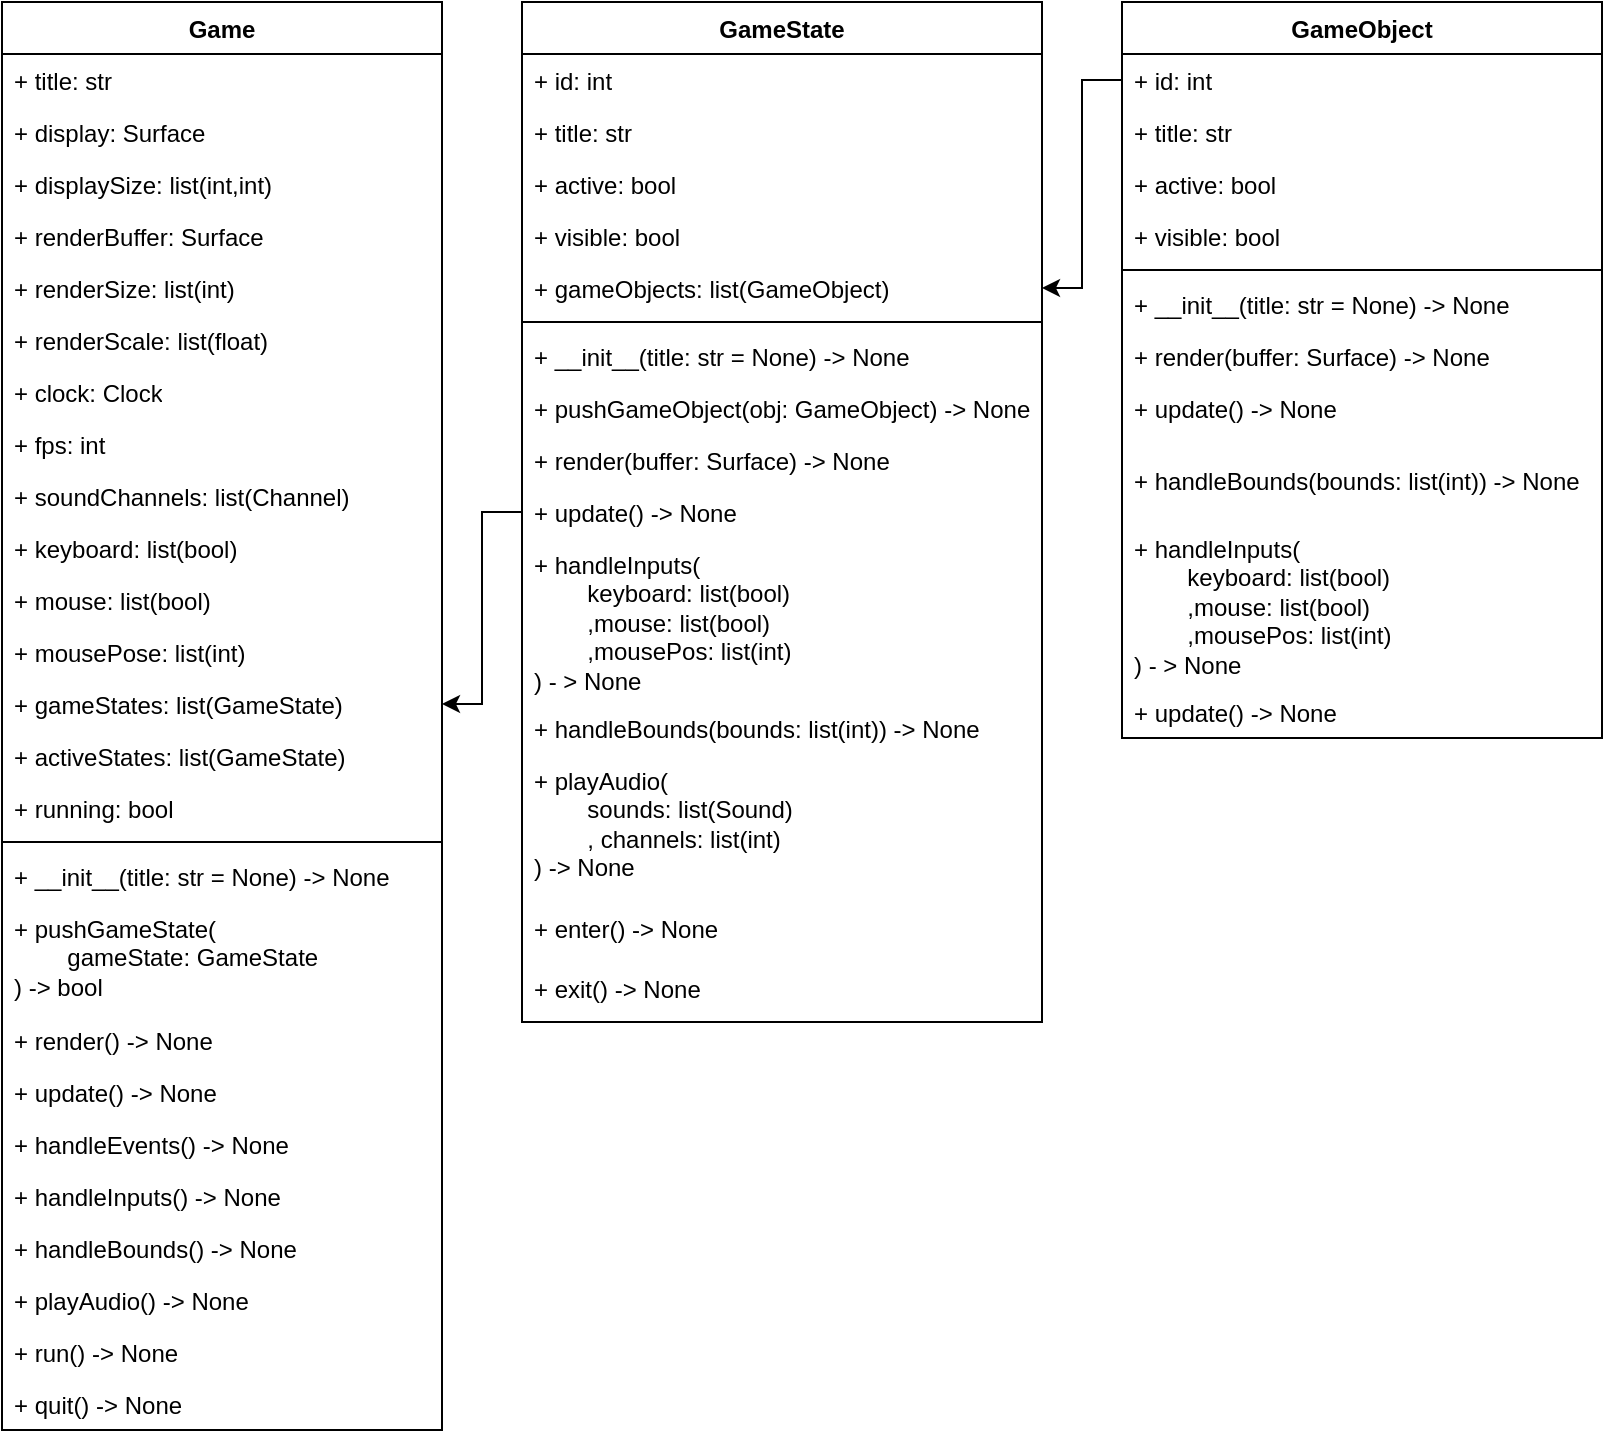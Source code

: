 <mxfile version="16.5.1" type="device"><diagram name="Page-1" id="FtuCqumKOAJmm-3TQKLP"><mxGraphModel dx="1038" dy="649" grid="1" gridSize="10" guides="1" tooltips="1" connect="1" arrows="1" fold="1" page="1" pageScale="1" pageWidth="850" pageHeight="1100" math="0" shadow="0"><root><mxCell id="0"/><mxCell id="1" parent="0"/><mxCell id="KtD6fpIpTkUeQ6PiVww6-1" value="Game" style="swimlane;fontStyle=1;align=center;verticalAlign=top;childLayout=stackLayout;horizontal=1;startSize=26;horizontalStack=0;resizeParent=1;resizeParentMax=0;resizeLast=0;collapsible=1;marginBottom=0;whiteSpace=wrap;html=1;" parent="1" vertex="1"><mxGeometry x="20" y="40" width="220" height="714" as="geometry"><mxRectangle x="40" y="40" width="70" height="30" as="alternateBounds"/></mxGeometry></mxCell><mxCell id="KtD6fpIpTkUeQ6PiVww6-9" value="+ title: str" style="text;strokeColor=none;fillColor=none;align=left;verticalAlign=top;spacingLeft=4;spacingRight=4;overflow=hidden;rotatable=0;points=[[0,0.5],[1,0.5]];portConstraint=eastwest;whiteSpace=wrap;html=1;" parent="KtD6fpIpTkUeQ6PiVww6-1" vertex="1"><mxGeometry y="26" width="220" height="26" as="geometry"/></mxCell><mxCell id="KtD6fpIpTkUeQ6PiVww6-5" value="+ display: Surface" style="text;strokeColor=none;fillColor=none;align=left;verticalAlign=top;spacingLeft=4;spacingRight=4;overflow=hidden;rotatable=0;points=[[0,0.5],[1,0.5]];portConstraint=eastwest;whiteSpace=wrap;html=1;" parent="KtD6fpIpTkUeQ6PiVww6-1" vertex="1"><mxGeometry y="52" width="220" height="26" as="geometry"/></mxCell><mxCell id="KtD6fpIpTkUeQ6PiVww6-6" value="+ displaySize: list(int,int)" style="text;strokeColor=none;fillColor=none;align=left;verticalAlign=top;spacingLeft=4;spacingRight=4;overflow=hidden;rotatable=0;points=[[0,0.5],[1,0.5]];portConstraint=eastwest;whiteSpace=wrap;html=1;" parent="KtD6fpIpTkUeQ6PiVww6-1" vertex="1"><mxGeometry y="78" width="220" height="26" as="geometry"/></mxCell><mxCell id="KtD6fpIpTkUeQ6PiVww6-2" value="+ renderBuffer: Surface" style="text;strokeColor=none;fillColor=none;align=left;verticalAlign=top;spacingLeft=4;spacingRight=4;overflow=hidden;rotatable=0;points=[[0,0.5],[1,0.5]];portConstraint=eastwest;whiteSpace=wrap;html=1;" parent="KtD6fpIpTkUeQ6PiVww6-1" vertex="1"><mxGeometry y="104" width="220" height="26" as="geometry"/></mxCell><mxCell id="KtD6fpIpTkUeQ6PiVww6-7" value="+ renderSize: list(int)" style="text;strokeColor=none;fillColor=none;align=left;verticalAlign=top;spacingLeft=4;spacingRight=4;overflow=hidden;rotatable=0;points=[[0,0.5],[1,0.5]];portConstraint=eastwest;whiteSpace=wrap;html=1;" parent="KtD6fpIpTkUeQ6PiVww6-1" vertex="1"><mxGeometry y="130" width="220" height="26" as="geometry"/></mxCell><mxCell id="KtD6fpIpTkUeQ6PiVww6-8" value="+ renderScale: list(float)" style="text;strokeColor=none;fillColor=none;align=left;verticalAlign=top;spacingLeft=4;spacingRight=4;overflow=hidden;rotatable=0;points=[[0,0.5],[1,0.5]];portConstraint=eastwest;whiteSpace=wrap;html=1;" parent="KtD6fpIpTkUeQ6PiVww6-1" vertex="1"><mxGeometry y="156" width="220" height="26" as="geometry"/></mxCell><mxCell id="KtD6fpIpTkUeQ6PiVww6-10" value="+ clock: Clock" style="text;strokeColor=none;fillColor=none;align=left;verticalAlign=top;spacingLeft=4;spacingRight=4;overflow=hidden;rotatable=0;points=[[0,0.5],[1,0.5]];portConstraint=eastwest;whiteSpace=wrap;html=1;" parent="KtD6fpIpTkUeQ6PiVww6-1" vertex="1"><mxGeometry y="182" width="220" height="26" as="geometry"/></mxCell><mxCell id="KtD6fpIpTkUeQ6PiVww6-11" value="+ fps: int" style="text;strokeColor=none;fillColor=none;align=left;verticalAlign=top;spacingLeft=4;spacingRight=4;overflow=hidden;rotatable=0;points=[[0,0.5],[1,0.5]];portConstraint=eastwest;whiteSpace=wrap;html=1;" parent="KtD6fpIpTkUeQ6PiVww6-1" vertex="1"><mxGeometry y="208" width="220" height="26" as="geometry"/></mxCell><mxCell id="KtD6fpIpTkUeQ6PiVww6-12" value="+ soundChannels: list(Channel)" style="text;strokeColor=none;fillColor=none;align=left;verticalAlign=top;spacingLeft=4;spacingRight=4;overflow=hidden;rotatable=0;points=[[0,0.5],[1,0.5]];portConstraint=eastwest;whiteSpace=wrap;html=1;" parent="KtD6fpIpTkUeQ6PiVww6-1" vertex="1"><mxGeometry y="234" width="220" height="26" as="geometry"/></mxCell><mxCell id="KtD6fpIpTkUeQ6PiVww6-13" value="+ keyboard: list(bool)" style="text;strokeColor=none;fillColor=none;align=left;verticalAlign=top;spacingLeft=4;spacingRight=4;overflow=hidden;rotatable=0;points=[[0,0.5],[1,0.5]];portConstraint=eastwest;whiteSpace=wrap;html=1;" parent="KtD6fpIpTkUeQ6PiVww6-1" vertex="1"><mxGeometry y="260" width="220" height="26" as="geometry"/></mxCell><mxCell id="KtD6fpIpTkUeQ6PiVww6-14" value="+ mouse: list(bool)" style="text;strokeColor=none;fillColor=none;align=left;verticalAlign=top;spacingLeft=4;spacingRight=4;overflow=hidden;rotatable=0;points=[[0,0.5],[1,0.5]];portConstraint=eastwest;whiteSpace=wrap;html=1;" parent="KtD6fpIpTkUeQ6PiVww6-1" vertex="1"><mxGeometry y="286" width="220" height="26" as="geometry"/></mxCell><mxCell id="KtD6fpIpTkUeQ6PiVww6-15" value="+ mousePose: list(int)" style="text;strokeColor=none;fillColor=none;align=left;verticalAlign=top;spacingLeft=4;spacingRight=4;overflow=hidden;rotatable=0;points=[[0,0.5],[1,0.5]];portConstraint=eastwest;whiteSpace=wrap;html=1;" parent="KtD6fpIpTkUeQ6PiVww6-1" vertex="1"><mxGeometry y="312" width="220" height="26" as="geometry"/></mxCell><mxCell id="KtD6fpIpTkUeQ6PiVww6-16" value="+ gameStates: list(GameState)" style="text;strokeColor=none;fillColor=none;align=left;verticalAlign=top;spacingLeft=4;spacingRight=4;overflow=hidden;rotatable=0;points=[[0,0.5],[1,0.5]];portConstraint=eastwest;whiteSpace=wrap;html=1;" parent="KtD6fpIpTkUeQ6PiVww6-1" vertex="1"><mxGeometry y="338" width="220" height="26" as="geometry"/></mxCell><mxCell id="KtD6fpIpTkUeQ6PiVww6-39" value="+ activeStates: list(GameState)" style="text;strokeColor=none;fillColor=none;align=left;verticalAlign=top;spacingLeft=4;spacingRight=4;overflow=hidden;rotatable=0;points=[[0,0.5],[1,0.5]];portConstraint=eastwest;whiteSpace=wrap;html=1;" parent="KtD6fpIpTkUeQ6PiVww6-1" vertex="1"><mxGeometry y="364" width="220" height="26" as="geometry"/></mxCell><mxCell id="KtD6fpIpTkUeQ6PiVww6-23" value="+ running: bool" style="text;strokeColor=none;fillColor=none;align=left;verticalAlign=top;spacingLeft=4;spacingRight=4;overflow=hidden;rotatable=0;points=[[0,0.5],[1,0.5]];portConstraint=eastwest;whiteSpace=wrap;html=1;" parent="KtD6fpIpTkUeQ6PiVww6-1" vertex="1"><mxGeometry y="390" width="220" height="26" as="geometry"/></mxCell><mxCell id="KtD6fpIpTkUeQ6PiVww6-3" value="" style="line;strokeWidth=1;fillColor=none;align=left;verticalAlign=middle;spacingTop=-1;spacingLeft=3;spacingRight=3;rotatable=0;labelPosition=right;points=[];portConstraint=eastwest;strokeColor=inherit;" parent="KtD6fpIpTkUeQ6PiVww6-1" vertex="1"><mxGeometry y="416" width="220" height="8" as="geometry"/></mxCell><mxCell id="KtD6fpIpTkUeQ6PiVww6-4" value="+ __init__(title: str = None) -&amp;gt; None" style="text;strokeColor=none;fillColor=none;align=left;verticalAlign=top;spacingLeft=4;spacingRight=4;overflow=hidden;rotatable=0;points=[[0,0.5],[1,0.5]];portConstraint=eastwest;whiteSpace=wrap;html=1;" parent="KtD6fpIpTkUeQ6PiVww6-1" vertex="1"><mxGeometry y="424" width="220" height="26" as="geometry"/></mxCell><mxCell id="KtD6fpIpTkUeQ6PiVww6-38" value="+ pushGameState(&lt;div&gt;&lt;span style=&quot;white-space: pre;&quot;&gt;&#9;&lt;/span&gt;gameState: GameState&lt;/div&gt;&lt;div&gt;) -&amp;gt; bool&lt;/div&gt;" style="text;strokeColor=none;fillColor=none;align=left;verticalAlign=top;spacingLeft=4;spacingRight=4;overflow=hidden;rotatable=0;points=[[0,0.5],[1,0.5]];portConstraint=eastwest;whiteSpace=wrap;html=1;" parent="KtD6fpIpTkUeQ6PiVww6-1" vertex="1"><mxGeometry y="450" width="220" height="56" as="geometry"/></mxCell><mxCell id="KtD6fpIpTkUeQ6PiVww6-17" value="+ render() -&amp;gt; None" style="text;strokeColor=none;fillColor=none;align=left;verticalAlign=top;spacingLeft=4;spacingRight=4;overflow=hidden;rotatable=0;points=[[0,0.5],[1,0.5]];portConstraint=eastwest;whiteSpace=wrap;html=1;" parent="KtD6fpIpTkUeQ6PiVww6-1" vertex="1"><mxGeometry y="506" width="220" height="26" as="geometry"/></mxCell><mxCell id="KtD6fpIpTkUeQ6PiVww6-18" value="+ update() -&amp;gt; None" style="text;strokeColor=none;fillColor=none;align=left;verticalAlign=top;spacingLeft=4;spacingRight=4;overflow=hidden;rotatable=0;points=[[0,0.5],[1,0.5]];portConstraint=eastwest;whiteSpace=wrap;html=1;" parent="KtD6fpIpTkUeQ6PiVww6-1" vertex="1"><mxGeometry y="532" width="220" height="26" as="geometry"/></mxCell><mxCell id="KtD6fpIpTkUeQ6PiVww6-19" value="+ handleEvents() -&amp;gt; None" style="text;strokeColor=none;fillColor=none;align=left;verticalAlign=top;spacingLeft=4;spacingRight=4;overflow=hidden;rotatable=0;points=[[0,0.5],[1,0.5]];portConstraint=eastwest;whiteSpace=wrap;html=1;" parent="KtD6fpIpTkUeQ6PiVww6-1" vertex="1"><mxGeometry y="558" width="220" height="26" as="geometry"/></mxCell><mxCell id="KtD6fpIpTkUeQ6PiVww6-20" value="+ handleInputs() -&amp;gt; None" style="text;strokeColor=none;fillColor=none;align=left;verticalAlign=top;spacingLeft=4;spacingRight=4;overflow=hidden;rotatable=0;points=[[0,0.5],[1,0.5]];portConstraint=eastwest;whiteSpace=wrap;html=1;" parent="KtD6fpIpTkUeQ6PiVww6-1" vertex="1"><mxGeometry y="584" width="220" height="26" as="geometry"/></mxCell><mxCell id="KtD6fpIpTkUeQ6PiVww6-31" value="+ handleBounds() -&amp;gt; None" style="text;strokeColor=none;fillColor=none;align=left;verticalAlign=top;spacingLeft=4;spacingRight=4;overflow=hidden;rotatable=0;points=[[0,0.5],[1,0.5]];portConstraint=eastwest;whiteSpace=wrap;html=1;" parent="KtD6fpIpTkUeQ6PiVww6-1" vertex="1"><mxGeometry y="610" width="220" height="26" as="geometry"/></mxCell><mxCell id="KtD6fpIpTkUeQ6PiVww6-21" value="+ playAudio() -&amp;gt; None" style="text;strokeColor=none;fillColor=none;align=left;verticalAlign=top;spacingLeft=4;spacingRight=4;overflow=hidden;rotatable=0;points=[[0,0.5],[1,0.5]];portConstraint=eastwest;whiteSpace=wrap;html=1;" parent="KtD6fpIpTkUeQ6PiVww6-1" vertex="1"><mxGeometry y="636" width="220" height="26" as="geometry"/></mxCell><mxCell id="KtD6fpIpTkUeQ6PiVww6-22" value="+ run() -&amp;gt; None" style="text;strokeColor=none;fillColor=none;align=left;verticalAlign=top;spacingLeft=4;spacingRight=4;overflow=hidden;rotatable=0;points=[[0,0.5],[1,0.5]];portConstraint=eastwest;whiteSpace=wrap;html=1;" parent="KtD6fpIpTkUeQ6PiVww6-1" vertex="1"><mxGeometry y="662" width="220" height="26" as="geometry"/></mxCell><mxCell id="KtD6fpIpTkUeQ6PiVww6-24" value="+ quit() -&amp;gt; None" style="text;strokeColor=none;fillColor=none;align=left;verticalAlign=top;spacingLeft=4;spacingRight=4;overflow=hidden;rotatable=0;points=[[0,0.5],[1,0.5]];portConstraint=eastwest;whiteSpace=wrap;html=1;" parent="KtD6fpIpTkUeQ6PiVww6-1" vertex="1"><mxGeometry y="688" width="220" height="26" as="geometry"/></mxCell><mxCell id="KtD6fpIpTkUeQ6PiVww6-44" style="edgeStyle=orthogonalEdgeStyle;rounded=0;orthogonalLoop=1;jettySize=auto;html=1;" parent="1" source="KtD6fpIpTkUeQ6PiVww6-25" target="KtD6fpIpTkUeQ6PiVww6-16" edge="1"><mxGeometry relative="1" as="geometry"/></mxCell><mxCell id="KtD6fpIpTkUeQ6PiVww6-25" value="GameState" style="swimlane;fontStyle=1;align=center;verticalAlign=top;childLayout=stackLayout;horizontal=1;startSize=26;horizontalStack=0;resizeParent=1;resizeParentMax=0;resizeLast=0;collapsible=1;marginBottom=0;whiteSpace=wrap;html=1;" parent="1" vertex="1"><mxGeometry x="280" y="40" width="260" height="510" as="geometry"/></mxCell><mxCell id="vwYtAicemXabln4Piyr9-9" value="+ id: int" style="text;strokeColor=none;fillColor=none;align=left;verticalAlign=top;spacingLeft=4;spacingRight=4;overflow=hidden;rotatable=0;points=[[0,0.5],[1,0.5]];portConstraint=eastwest;whiteSpace=wrap;html=1;" parent="KtD6fpIpTkUeQ6PiVww6-25" vertex="1"><mxGeometry y="26" width="260" height="26" as="geometry"/></mxCell><mxCell id="KtD6fpIpTkUeQ6PiVww6-26" value="+ title: str" style="text;strokeColor=none;fillColor=none;align=left;verticalAlign=top;spacingLeft=4;spacingRight=4;overflow=hidden;rotatable=0;points=[[0,0.5],[1,0.5]];portConstraint=eastwest;whiteSpace=wrap;html=1;" parent="KtD6fpIpTkUeQ6PiVww6-25" vertex="1"><mxGeometry y="52" width="260" height="26" as="geometry"/></mxCell><mxCell id="KtD6fpIpTkUeQ6PiVww6-42" value="+ active: bool" style="text;strokeColor=none;fillColor=none;align=left;verticalAlign=top;spacingLeft=4;spacingRight=4;overflow=hidden;rotatable=0;points=[[0,0.5],[1,0.5]];portConstraint=eastwest;whiteSpace=wrap;html=1;" parent="KtD6fpIpTkUeQ6PiVww6-25" vertex="1"><mxGeometry y="78" width="260" height="26" as="geometry"/></mxCell><mxCell id="KtD6fpIpTkUeQ6PiVww6-43" value="+ visible: bool" style="text;strokeColor=none;fillColor=none;align=left;verticalAlign=top;spacingLeft=4;spacingRight=4;overflow=hidden;rotatable=0;points=[[0,0.5],[1,0.5]];portConstraint=eastwest;whiteSpace=wrap;html=1;" parent="KtD6fpIpTkUeQ6PiVww6-25" vertex="1"><mxGeometry y="104" width="260" height="26" as="geometry"/></mxCell><mxCell id="KtD6fpIpTkUeQ6PiVww6-40" value="+ gameObjects: list(GameObject)" style="text;strokeColor=none;fillColor=none;align=left;verticalAlign=top;spacingLeft=4;spacingRight=4;overflow=hidden;rotatable=0;points=[[0,0.5],[1,0.5]];portConstraint=eastwest;whiteSpace=wrap;html=1;" parent="KtD6fpIpTkUeQ6PiVww6-25" vertex="1"><mxGeometry y="130" width="260" height="26" as="geometry"/></mxCell><mxCell id="KtD6fpIpTkUeQ6PiVww6-27" value="" style="line;strokeWidth=1;fillColor=none;align=left;verticalAlign=middle;spacingTop=-1;spacingLeft=3;spacingRight=3;rotatable=0;labelPosition=right;points=[];portConstraint=eastwest;strokeColor=inherit;" parent="KtD6fpIpTkUeQ6PiVww6-25" vertex="1"><mxGeometry y="156" width="260" height="8" as="geometry"/></mxCell><mxCell id="KtD6fpIpTkUeQ6PiVww6-28" value="+ __init__(title: str = None) -&amp;gt; None" style="text;strokeColor=none;fillColor=none;align=left;verticalAlign=top;spacingLeft=4;spacingRight=4;overflow=hidden;rotatable=0;points=[[0,0.5],[1,0.5]];portConstraint=eastwest;whiteSpace=wrap;html=1;" parent="KtD6fpIpTkUeQ6PiVww6-25" vertex="1"><mxGeometry y="164" width="260" height="26" as="geometry"/></mxCell><mxCell id="KtD6fpIpTkUeQ6PiVww6-41" value="+ pushGameObject(obj: GameObject) -&amp;gt; None" style="text;strokeColor=none;fillColor=none;align=left;verticalAlign=top;spacingLeft=4;spacingRight=4;overflow=hidden;rotatable=0;points=[[0,0.5],[1,0.5]];portConstraint=eastwest;whiteSpace=wrap;html=1;" parent="KtD6fpIpTkUeQ6PiVww6-25" vertex="1"><mxGeometry y="190" width="260" height="26" as="geometry"/></mxCell><mxCell id="KtD6fpIpTkUeQ6PiVww6-29" value="+ render(buffer: Surface) -&amp;gt; None" style="text;strokeColor=none;fillColor=none;align=left;verticalAlign=top;spacingLeft=4;spacingRight=4;overflow=hidden;rotatable=0;points=[[0,0.5],[1,0.5]];portConstraint=eastwest;whiteSpace=wrap;html=1;" parent="KtD6fpIpTkUeQ6PiVww6-25" vertex="1"><mxGeometry y="216" width="260" height="26" as="geometry"/></mxCell><mxCell id="KtD6fpIpTkUeQ6PiVww6-30" value="+ update() -&amp;gt; None" style="text;strokeColor=none;fillColor=none;align=left;verticalAlign=top;spacingLeft=4;spacingRight=4;overflow=hidden;rotatable=0;points=[[0,0.5],[1,0.5]];portConstraint=eastwest;whiteSpace=wrap;html=1;" parent="KtD6fpIpTkUeQ6PiVww6-25" vertex="1"><mxGeometry y="242" width="260" height="26" as="geometry"/></mxCell><mxCell id="KtD6fpIpTkUeQ6PiVww6-32" value="+ handleInputs(&lt;div&gt;&lt;span style=&quot;white-space: pre;&quot;&gt;&#9;&lt;/span&gt;keyboard: list(bool)&lt;/div&gt;&lt;div&gt;&lt;span style=&quot;white-space: pre;&quot;&gt;&#9;&lt;/span&gt;,mouse: list(bool)&lt;br&gt;&lt;/div&gt;&lt;div&gt;&lt;span style=&quot;white-space: pre;&quot;&gt;&#9;&lt;/span&gt;,mousePos: list(int)&lt;br&gt;&lt;/div&gt;&lt;div&gt;) - &amp;gt; None&lt;/div&gt;" style="text;strokeColor=none;fillColor=none;align=left;verticalAlign=top;spacingLeft=4;spacingRight=4;overflow=hidden;rotatable=0;points=[[0,0.5],[1,0.5]];portConstraint=eastwest;whiteSpace=wrap;html=1;" parent="KtD6fpIpTkUeQ6PiVww6-25" vertex="1"><mxGeometry y="268" width="260" height="82" as="geometry"/></mxCell><mxCell id="KtD6fpIpTkUeQ6PiVww6-34" value="+ handleBounds(bounds: list(int)) -&amp;gt; None" style="text;strokeColor=none;fillColor=none;align=left;verticalAlign=top;spacingLeft=4;spacingRight=4;overflow=hidden;rotatable=0;points=[[0,0.5],[1,0.5]];portConstraint=eastwest;whiteSpace=wrap;html=1;" parent="KtD6fpIpTkUeQ6PiVww6-25" vertex="1"><mxGeometry y="350" width="260" height="26" as="geometry"/></mxCell><mxCell id="KtD6fpIpTkUeQ6PiVww6-35" value="+ playAudio(&lt;div&gt;&lt;span style=&quot;white-space: pre;&quot;&gt;&#9;&lt;/span&gt;sounds: list(Sound)&lt;/div&gt;&lt;div&gt;&lt;span style=&quot;white-space: pre;&quot;&gt;&#9;&lt;/span&gt;, channels: list(int)&lt;/div&gt;&lt;div&gt;) -&amp;gt; None&lt;/div&gt;" style="text;strokeColor=none;fillColor=none;align=left;verticalAlign=top;spacingLeft=4;spacingRight=4;overflow=hidden;rotatable=0;points=[[0,0.5],[1,0.5]];portConstraint=eastwest;whiteSpace=wrap;html=1;" parent="KtD6fpIpTkUeQ6PiVww6-25" vertex="1"><mxGeometry y="376" width="260" height="74" as="geometry"/></mxCell><mxCell id="KtD6fpIpTkUeQ6PiVww6-36" value="+ enter() -&amp;gt; None" style="text;strokeColor=none;fillColor=none;align=left;verticalAlign=top;spacingLeft=4;spacingRight=4;overflow=hidden;rotatable=0;points=[[0,0.5],[1,0.5]];portConstraint=eastwest;whiteSpace=wrap;html=1;" parent="KtD6fpIpTkUeQ6PiVww6-25" vertex="1"><mxGeometry y="450" width="260" height="30" as="geometry"/></mxCell><mxCell id="KtD6fpIpTkUeQ6PiVww6-37" value="+ exit() -&amp;gt; None" style="text;strokeColor=none;fillColor=none;align=left;verticalAlign=top;spacingLeft=4;spacingRight=4;overflow=hidden;rotatable=0;points=[[0,0.5],[1,0.5]];portConstraint=eastwest;whiteSpace=wrap;html=1;" parent="KtD6fpIpTkUeQ6PiVww6-25" vertex="1"><mxGeometry y="480" width="260" height="30" as="geometry"/></mxCell><mxCell id="KtD6fpIpTkUeQ6PiVww6-46" value="GameObject" style="swimlane;fontStyle=1;align=center;verticalAlign=top;childLayout=stackLayout;horizontal=1;startSize=26;horizontalStack=0;resizeParent=1;resizeParentMax=0;resizeLast=0;collapsible=1;marginBottom=0;whiteSpace=wrap;html=1;" parent="1" vertex="1"><mxGeometry x="580" y="40" width="240" height="368" as="geometry"/></mxCell><mxCell id="KtD6fpIpTkUeQ6PiVww6-47" value="+ id: int" style="text;strokeColor=none;fillColor=none;align=left;verticalAlign=top;spacingLeft=4;spacingRight=4;overflow=hidden;rotatable=0;points=[[0,0.5],[1,0.5]];portConstraint=eastwest;whiteSpace=wrap;html=1;" parent="KtD6fpIpTkUeQ6PiVww6-46" vertex="1"><mxGeometry y="26" width="240" height="26" as="geometry"/></mxCell><mxCell id="vwYtAicemXabln4Piyr9-8" value="+ title: str" style="text;strokeColor=none;fillColor=none;align=left;verticalAlign=top;spacingLeft=4;spacingRight=4;overflow=hidden;rotatable=0;points=[[0,0.5],[1,0.5]];portConstraint=eastwest;whiteSpace=wrap;html=1;" parent="KtD6fpIpTkUeQ6PiVww6-46" vertex="1"><mxGeometry y="52" width="240" height="26" as="geometry"/></mxCell><mxCell id="vwYtAicemXabln4Piyr9-1" value="+ active: bool" style="text;strokeColor=none;fillColor=none;align=left;verticalAlign=top;spacingLeft=4;spacingRight=4;overflow=hidden;rotatable=0;points=[[0,0.5],[1,0.5]];portConstraint=eastwest;whiteSpace=wrap;html=1;" parent="KtD6fpIpTkUeQ6PiVww6-46" vertex="1"><mxGeometry y="78" width="240" height="26" as="geometry"/></mxCell><mxCell id="vwYtAicemXabln4Piyr9-2" value="+ visible: bool" style="text;strokeColor=none;fillColor=none;align=left;verticalAlign=top;spacingLeft=4;spacingRight=4;overflow=hidden;rotatable=0;points=[[0,0.5],[1,0.5]];portConstraint=eastwest;whiteSpace=wrap;html=1;" parent="KtD6fpIpTkUeQ6PiVww6-46" vertex="1"><mxGeometry y="104" width="240" height="26" as="geometry"/></mxCell><mxCell id="KtD6fpIpTkUeQ6PiVww6-48" value="" style="line;strokeWidth=1;fillColor=none;align=left;verticalAlign=middle;spacingTop=-1;spacingLeft=3;spacingRight=3;rotatable=0;labelPosition=right;points=[];portConstraint=eastwest;strokeColor=inherit;" parent="KtD6fpIpTkUeQ6PiVww6-46" vertex="1"><mxGeometry y="130" width="240" height="8" as="geometry"/></mxCell><mxCell id="KtD6fpIpTkUeQ6PiVww6-49" value="+ __init__(title: str = None) -&amp;gt; None" style="text;strokeColor=none;fillColor=none;align=left;verticalAlign=top;spacingLeft=4;spacingRight=4;overflow=hidden;rotatable=0;points=[[0,0.5],[1,0.5]];portConstraint=eastwest;whiteSpace=wrap;html=1;" parent="KtD6fpIpTkUeQ6PiVww6-46" vertex="1"><mxGeometry y="138" width="240" height="26" as="geometry"/></mxCell><mxCell id="vwYtAicemXabln4Piyr9-4" value="+ render(buffer: Surface) -&amp;gt; None" style="text;strokeColor=none;fillColor=none;align=left;verticalAlign=top;spacingLeft=4;spacingRight=4;overflow=hidden;rotatable=0;points=[[0,0.5],[1,0.5]];portConstraint=eastwest;whiteSpace=wrap;html=1;" parent="KtD6fpIpTkUeQ6PiVww6-46" vertex="1"><mxGeometry y="164" width="240" height="26" as="geometry"/></mxCell><mxCell id="vwYtAicemXabln4Piyr9-10" value="+ update() -&amp;gt; None" style="text;strokeColor=none;fillColor=none;align=left;verticalAlign=top;spacingLeft=4;spacingRight=4;overflow=hidden;rotatable=0;points=[[0,0.5],[1,0.5]];portConstraint=eastwest;whiteSpace=wrap;html=1;" parent="KtD6fpIpTkUeQ6PiVww6-46" vertex="1"><mxGeometry y="190" width="240" height="36" as="geometry"/></mxCell><mxCell id="vwYtAicemXabln4Piyr9-7" value="+ handleBounds(bounds: list(int)) -&amp;gt; None" style="text;strokeColor=none;fillColor=none;align=left;verticalAlign=top;spacingLeft=4;spacingRight=4;overflow=hidden;rotatable=0;points=[[0,0.5],[1,0.5]];portConstraint=eastwest;whiteSpace=wrap;html=1;" parent="KtD6fpIpTkUeQ6PiVww6-46" vertex="1"><mxGeometry y="226" width="240" height="34" as="geometry"/></mxCell><mxCell id="vwYtAicemXabln4Piyr9-6" value="+ handleInputs(&lt;div&gt;&lt;span style=&quot;white-space: pre;&quot;&gt;&#9;&lt;/span&gt;keyboard: list(bool)&lt;/div&gt;&lt;div&gt;&lt;span style=&quot;white-space: pre;&quot;&gt;&#9;&lt;/span&gt;,mouse: list(bool)&lt;br&gt;&lt;/div&gt;&lt;div&gt;&lt;span style=&quot;white-space: pre;&quot;&gt;&#9;&lt;/span&gt;,mousePos: list(int)&lt;br&gt;&lt;/div&gt;&lt;div&gt;) - &amp;gt; None&lt;/div&gt;" style="text;strokeColor=none;fillColor=none;align=left;verticalAlign=top;spacingLeft=4;spacingRight=4;overflow=hidden;rotatable=0;points=[[0,0.5],[1,0.5]];portConstraint=eastwest;whiteSpace=wrap;html=1;" parent="KtD6fpIpTkUeQ6PiVww6-46" vertex="1"><mxGeometry y="260" width="240" height="82" as="geometry"/></mxCell><mxCell id="vwYtAicemXabln4Piyr9-5" value="+ update() -&amp;gt; None" style="text;strokeColor=none;fillColor=none;align=left;verticalAlign=top;spacingLeft=4;spacingRight=4;overflow=hidden;rotatable=0;points=[[0,0.5],[1,0.5]];portConstraint=eastwest;whiteSpace=wrap;html=1;" parent="KtD6fpIpTkUeQ6PiVww6-46" vertex="1"><mxGeometry y="342" width="240" height="26" as="geometry"/></mxCell><mxCell id="KtD6fpIpTkUeQ6PiVww6-50" style="edgeStyle=orthogonalEdgeStyle;rounded=0;orthogonalLoop=1;jettySize=auto;html=1;" parent="1" source="KtD6fpIpTkUeQ6PiVww6-47" target="KtD6fpIpTkUeQ6PiVww6-40" edge="1"><mxGeometry relative="1" as="geometry"/></mxCell></root></mxGraphModel></diagram></mxfile>